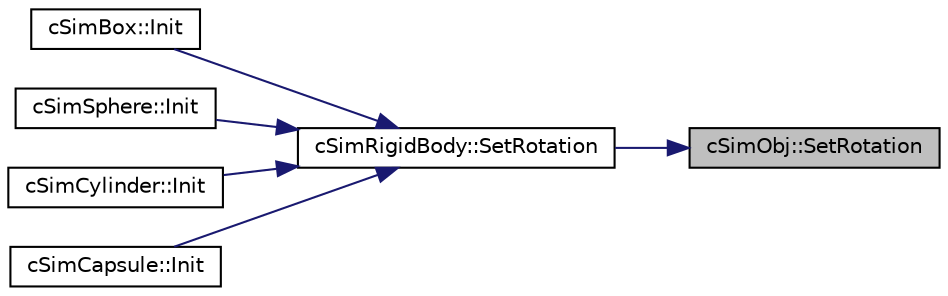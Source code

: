 digraph "cSimObj::SetRotation"
{
 // LATEX_PDF_SIZE
  edge [fontname="Helvetica",fontsize="10",labelfontname="Helvetica",labelfontsize="10"];
  node [fontname="Helvetica",fontsize="10",shape=record];
  rankdir="RL";
  Node1 [label="cSimObj::SetRotation",height=0.2,width=0.4,color="black", fillcolor="grey75", style="filled", fontcolor="black",tooltip=" "];
  Node1 -> Node2 [dir="back",color="midnightblue",fontsize="10",style="solid",fontname="Helvetica"];
  Node2 [label="cSimRigidBody::SetRotation",height=0.2,width=0.4,color="black", fillcolor="white", style="filled",URL="$classc_sim_rigid_body.html#a7e9ab664f0958e50aa0d65020e2f7b17",tooltip=" "];
  Node2 -> Node3 [dir="back",color="midnightblue",fontsize="10",style="solid",fontname="Helvetica"];
  Node3 [label="cSimBox::Init",height=0.2,width=0.4,color="black", fillcolor="white", style="filled",URL="$classc_sim_box.html#a824505151b290d12576c9140a00d3d53",tooltip=" "];
  Node2 -> Node4 [dir="back",color="midnightblue",fontsize="10",style="solid",fontname="Helvetica"];
  Node4 [label="cSimSphere::Init",height=0.2,width=0.4,color="black", fillcolor="white", style="filled",URL="$classc_sim_sphere.html#af1ee8aa2531669f310c9435beb059ebf",tooltip=" "];
  Node2 -> Node5 [dir="back",color="midnightblue",fontsize="10",style="solid",fontname="Helvetica"];
  Node5 [label="cSimCylinder::Init",height=0.2,width=0.4,color="black", fillcolor="white", style="filled",URL="$classc_sim_cylinder.html#a489bf44c8c1590e39fe5d3c26db2da7b",tooltip=" "];
  Node2 -> Node6 [dir="back",color="midnightblue",fontsize="10",style="solid",fontname="Helvetica"];
  Node6 [label="cSimCapsule::Init",height=0.2,width=0.4,color="black", fillcolor="white", style="filled",URL="$classc_sim_capsule.html#a99cb7e26dcfe965235268a430ea02364",tooltip=" "];
}
